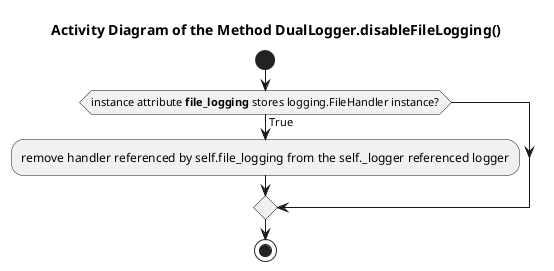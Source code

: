 @startuml pos_utils_loggers_duallogger_disablefilelogging

title Activity Diagram of the Method DualLogger.disableFileLogging()

start

if (instance attribute <b>file_logging</b> stores logging.FileHandler instance?) then (True)
    :remove handler referenced by self.file_logging from the self._logger referenced logger;
endif

stop

@enduml